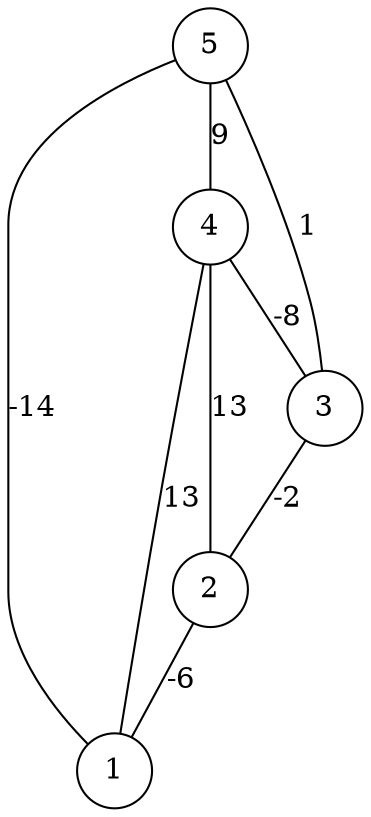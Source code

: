 graph { 
	 fontname="Helvetica,Arial,sans-serif" 
	 node [shape = circle]; 
	 5 -- 1 [label = "-14"];
	 5 -- 3 [label = "1"];
	 5 -- 4 [label = "9"];
	 4 -- 1 [label = "13"];
	 4 -- 2 [label = "13"];
	 4 -- 3 [label = "-8"];
	 3 -- 2 [label = "-2"];
	 2 -- 1 [label = "-6"];
	 1;
	 2;
	 3;
	 4;
	 5;
}
